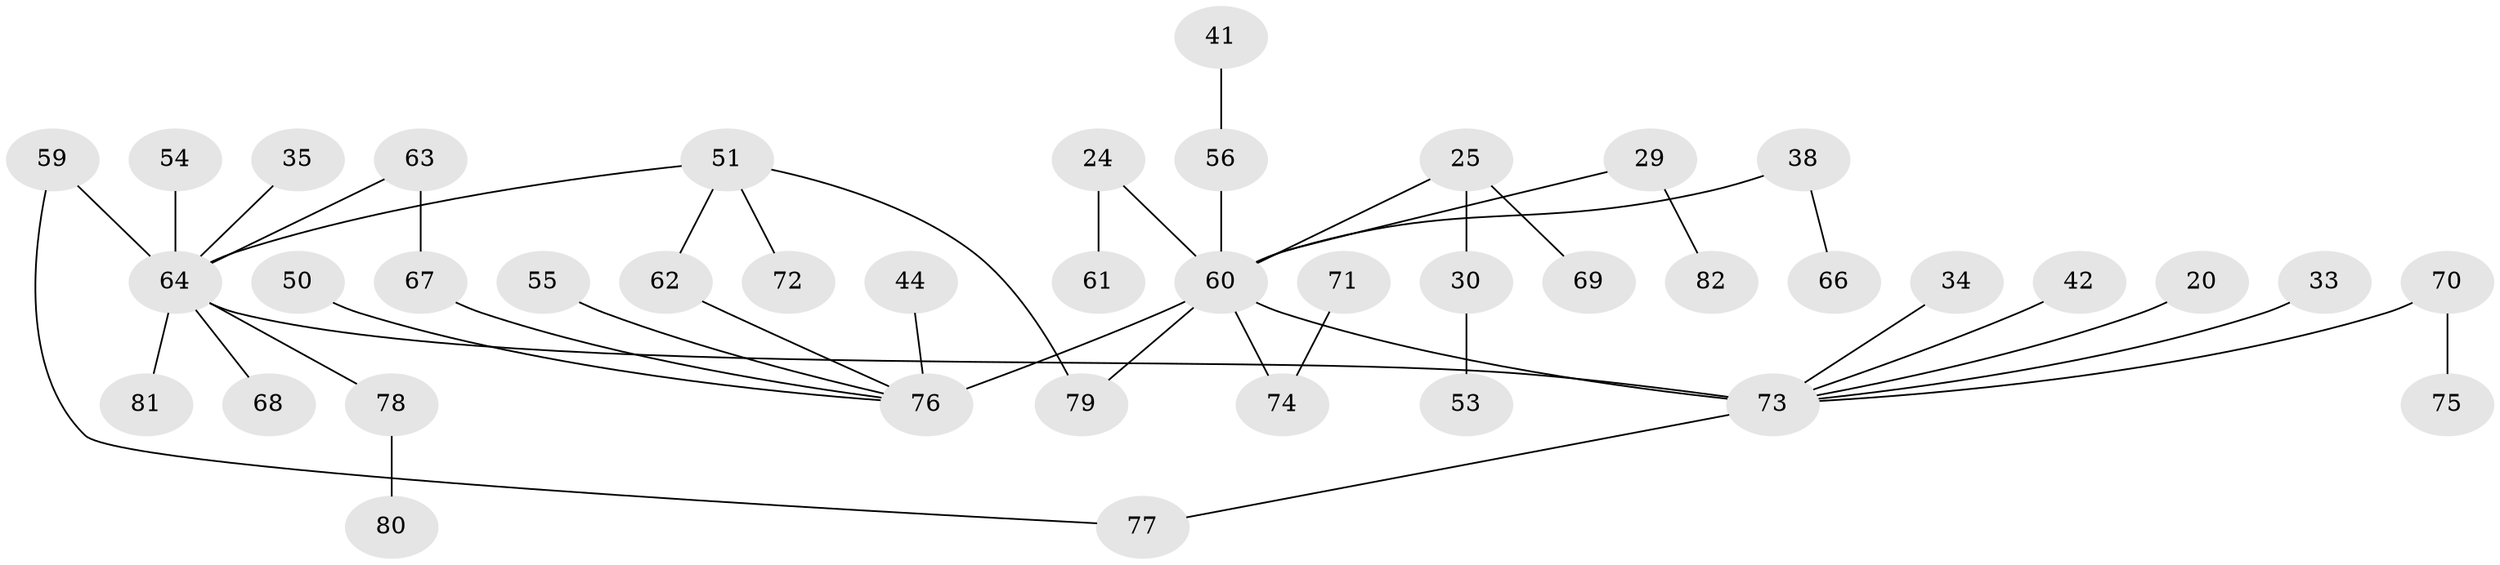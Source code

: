 // original degree distribution, {8: 0.012195121951219513, 5: 0.012195121951219513, 4: 0.06097560975609756, 3: 0.17073170731707318, 6: 0.06097560975609756, 1: 0.3780487804878049, 2: 0.3048780487804878}
// Generated by graph-tools (version 1.1) at 2025/41/03/09/25 04:41:25]
// undirected, 41 vertices, 44 edges
graph export_dot {
graph [start="1"]
  node [color=gray90,style=filled];
  20;
  24;
  25 [super="+21"];
  29 [super="+23"];
  30;
  33 [super="+27"];
  34;
  35;
  38;
  41;
  42;
  44;
  50;
  51 [super="+12+37"];
  53;
  54;
  55;
  56 [super="+40"];
  59 [super="+57"];
  60 [super="+52+36"];
  61;
  62;
  63;
  64 [super="+8+49"];
  66;
  67 [super="+47"];
  68;
  69;
  70;
  71;
  72;
  73 [super="+15+22+43"];
  74 [super="+16+19"];
  75;
  76 [super="+65+58"];
  77;
  78;
  79;
  80;
  81;
  82;
  20 -- 73;
  24 -- 61;
  24 -- 60;
  25 -- 60;
  25 -- 69;
  25 -- 30;
  29 -- 82;
  29 -- 60;
  30 -- 53;
  33 -- 73 [weight=2];
  34 -- 73;
  35 -- 64;
  38 -- 66;
  38 -- 60;
  41 -- 56;
  42 -- 73;
  44 -- 76;
  50 -- 76;
  51 -- 72;
  51 -- 79;
  51 -- 62;
  51 -- 64;
  54 -- 64;
  55 -- 76;
  56 -- 60;
  59 -- 64;
  59 -- 77;
  60 -- 73 [weight=3];
  60 -- 76 [weight=5];
  60 -- 79;
  60 -- 74;
  62 -- 76;
  63 -- 64;
  63 -- 67;
  64 -- 68;
  64 -- 78;
  64 -- 73 [weight=2];
  64 -- 81;
  67 -- 76;
  70 -- 75;
  70 -- 73;
  71 -- 74;
  73 -- 77;
  78 -- 80;
}
